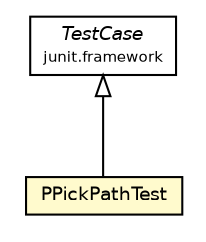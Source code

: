 #!/usr/local/bin/dot
#
# Class diagram 
# Generated by UmlGraph version 4.6 (http://www.spinellis.gr/sw/umlgraph)
#

digraph G {
	edge [fontname="Helvetica",fontsize=10,labelfontname="Helvetica",labelfontsize=10];
	node [fontname="Helvetica",fontsize=10,shape=plaintext];
	// edu.umd.cs.piccolo.util.PPickPathTest
	c98 [label=<<table border="0" cellborder="1" cellspacing="0" cellpadding="2" port="p" bgcolor="lemonChiffon" href="./PPickPathTest.html">
		<tr><td><table border="0" cellspacing="0" cellpadding="1">
			<tr><td> PPickPathTest </td></tr>
		</table></td></tr>
		</table>>, fontname="Helvetica", fontcolor="black", fontsize=9.0];
	//edu.umd.cs.piccolo.util.PPickPathTest extends junit.framework.TestCase
	c110:p -> c98:p [dir=back,arrowtail=empty];
	// junit.framework.TestCase
	c110 [label=<<table border="0" cellborder="1" cellspacing="0" cellpadding="2" port="p">
		<tr><td><table border="0" cellspacing="0" cellpadding="1">
			<tr><td><font face="Helvetica-Oblique"> TestCase </font></td></tr>
			<tr><td><font point-size="7.0"> junit.framework </font></td></tr>
		</table></td></tr>
		</table>>, fontname="Helvetica", fontcolor="black", fontsize=9.0];
}

